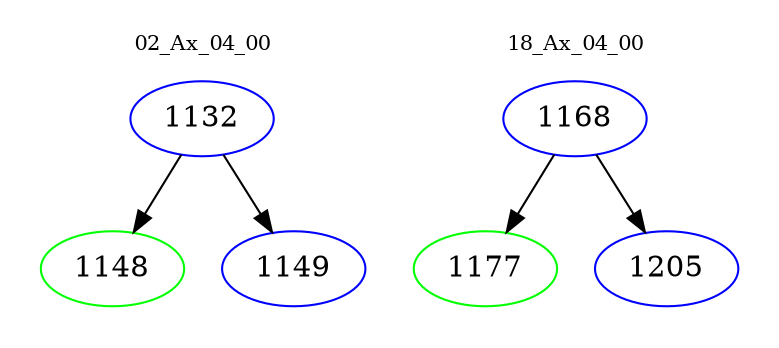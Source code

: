 digraph{
subgraph cluster_0 {
color = white
label = "02_Ax_04_00";
fontsize=10;
T0_1132 [label="1132", color="blue"]
T0_1132 -> T0_1148 [color="black"]
T0_1148 [label="1148", color="green"]
T0_1132 -> T0_1149 [color="black"]
T0_1149 [label="1149", color="blue"]
}
subgraph cluster_1 {
color = white
label = "18_Ax_04_00";
fontsize=10;
T1_1168 [label="1168", color="blue"]
T1_1168 -> T1_1177 [color="black"]
T1_1177 [label="1177", color="green"]
T1_1168 -> T1_1205 [color="black"]
T1_1205 [label="1205", color="blue"]
}
}
